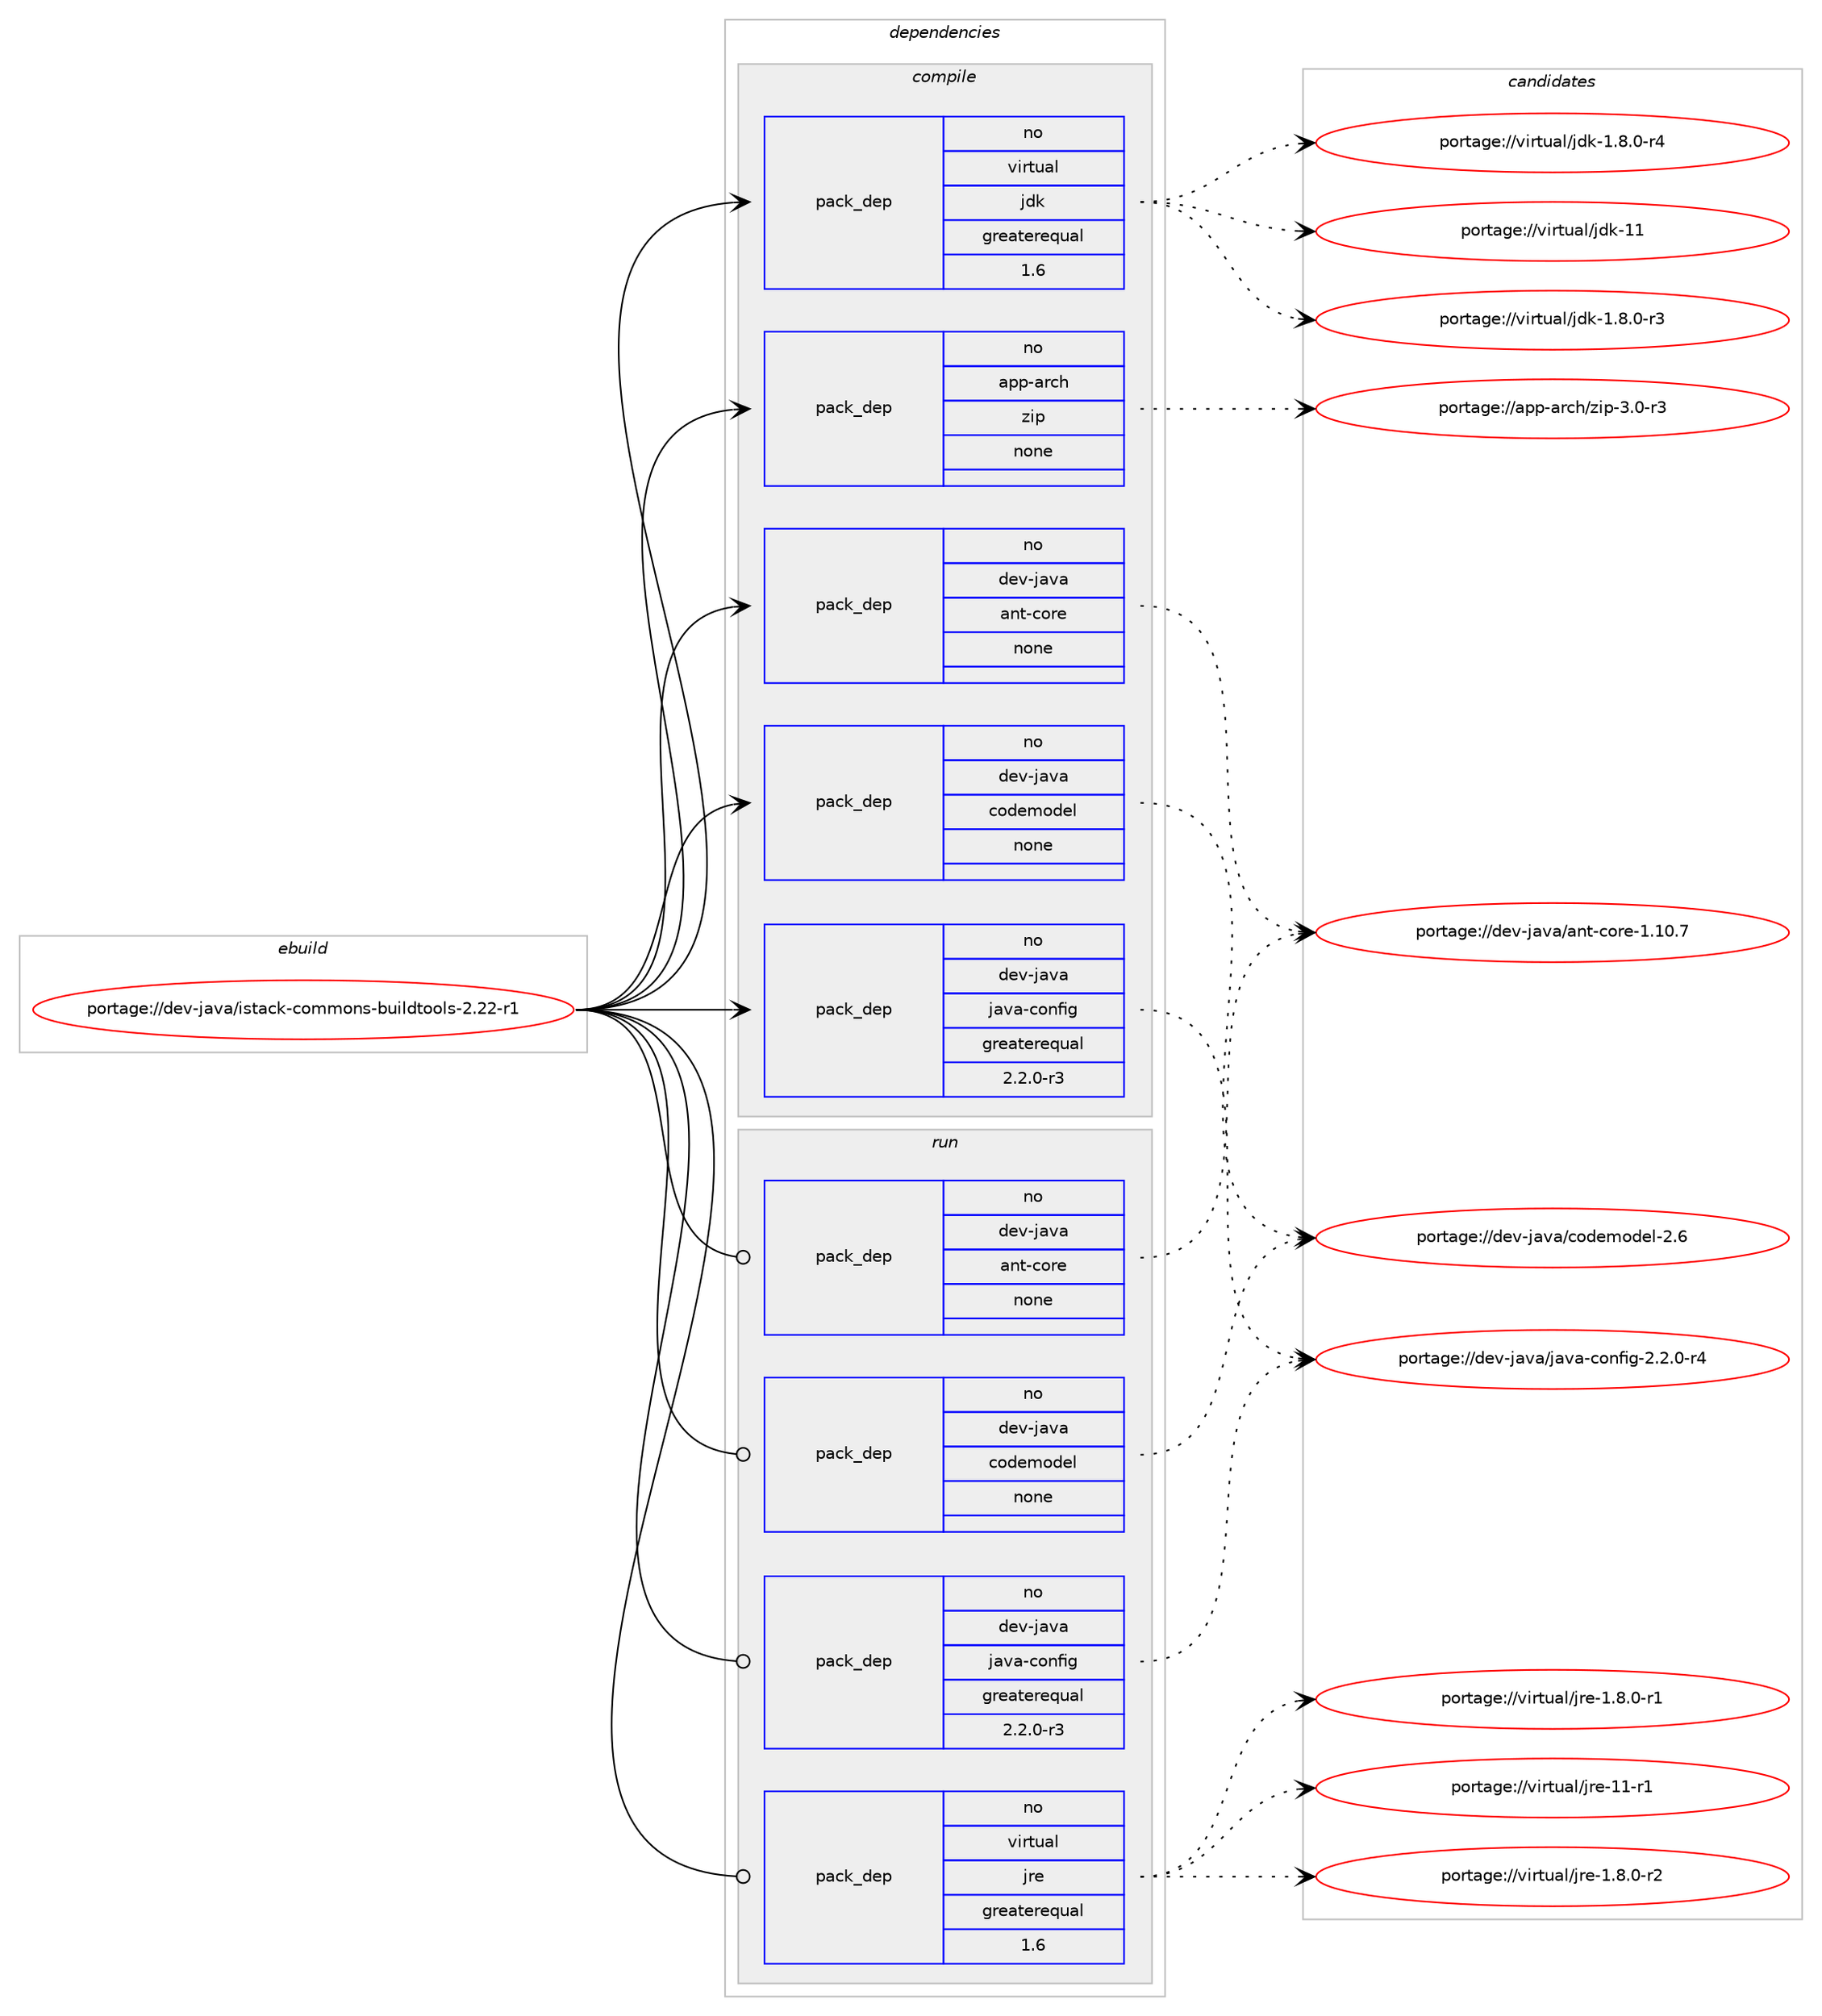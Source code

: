 digraph prolog {

# *************
# Graph options
# *************

newrank=true;
concentrate=true;
compound=true;
graph [rankdir=LR,fontname=Helvetica,fontsize=10,ranksep=1.5];#, ranksep=2.5, nodesep=0.2];
edge  [arrowhead=vee];
node  [fontname=Helvetica,fontsize=10];

# **********
# The ebuild
# **********

subgraph cluster_leftcol {
color=gray;
label=<<i>ebuild</i>>;
id [label="portage://dev-java/istack-commons-buildtools-2.22-r1", color=red, width=4, href="../dev-java/istack-commons-buildtools-2.22-r1.svg"];
}

# ****************
# The dependencies
# ****************

subgraph cluster_midcol {
color=gray;
label=<<i>dependencies</i>>;
subgraph cluster_compile {
fillcolor="#eeeeee";
style=filled;
label=<<i>compile</i>>;
subgraph pack395039 {
dependency530675 [label=<<TABLE BORDER="0" CELLBORDER="1" CELLSPACING="0" CELLPADDING="4" WIDTH="220"><TR><TD ROWSPAN="6" CELLPADDING="30">pack_dep</TD></TR><TR><TD WIDTH="110">no</TD></TR><TR><TD>app-arch</TD></TR><TR><TD>zip</TD></TR><TR><TD>none</TD></TR><TR><TD></TD></TR></TABLE>>, shape=none, color=blue];
}
id:e -> dependency530675:w [weight=20,style="solid",arrowhead="vee"];
subgraph pack395040 {
dependency530676 [label=<<TABLE BORDER="0" CELLBORDER="1" CELLSPACING="0" CELLPADDING="4" WIDTH="220"><TR><TD ROWSPAN="6" CELLPADDING="30">pack_dep</TD></TR><TR><TD WIDTH="110">no</TD></TR><TR><TD>dev-java</TD></TR><TR><TD>ant-core</TD></TR><TR><TD>none</TD></TR><TR><TD></TD></TR></TABLE>>, shape=none, color=blue];
}
id:e -> dependency530676:w [weight=20,style="solid",arrowhead="vee"];
subgraph pack395041 {
dependency530677 [label=<<TABLE BORDER="0" CELLBORDER="1" CELLSPACING="0" CELLPADDING="4" WIDTH="220"><TR><TD ROWSPAN="6" CELLPADDING="30">pack_dep</TD></TR><TR><TD WIDTH="110">no</TD></TR><TR><TD>dev-java</TD></TR><TR><TD>codemodel</TD></TR><TR><TD>none</TD></TR><TR><TD></TD></TR></TABLE>>, shape=none, color=blue];
}
id:e -> dependency530677:w [weight=20,style="solid",arrowhead="vee"];
subgraph pack395042 {
dependency530678 [label=<<TABLE BORDER="0" CELLBORDER="1" CELLSPACING="0" CELLPADDING="4" WIDTH="220"><TR><TD ROWSPAN="6" CELLPADDING="30">pack_dep</TD></TR><TR><TD WIDTH="110">no</TD></TR><TR><TD>dev-java</TD></TR><TR><TD>java-config</TD></TR><TR><TD>greaterequal</TD></TR><TR><TD>2.2.0-r3</TD></TR></TABLE>>, shape=none, color=blue];
}
id:e -> dependency530678:w [weight=20,style="solid",arrowhead="vee"];
subgraph pack395043 {
dependency530679 [label=<<TABLE BORDER="0" CELLBORDER="1" CELLSPACING="0" CELLPADDING="4" WIDTH="220"><TR><TD ROWSPAN="6" CELLPADDING="30">pack_dep</TD></TR><TR><TD WIDTH="110">no</TD></TR><TR><TD>virtual</TD></TR><TR><TD>jdk</TD></TR><TR><TD>greaterequal</TD></TR><TR><TD>1.6</TD></TR></TABLE>>, shape=none, color=blue];
}
id:e -> dependency530679:w [weight=20,style="solid",arrowhead="vee"];
}
subgraph cluster_compileandrun {
fillcolor="#eeeeee";
style=filled;
label=<<i>compile and run</i>>;
}
subgraph cluster_run {
fillcolor="#eeeeee";
style=filled;
label=<<i>run</i>>;
subgraph pack395044 {
dependency530680 [label=<<TABLE BORDER="0" CELLBORDER="1" CELLSPACING="0" CELLPADDING="4" WIDTH="220"><TR><TD ROWSPAN="6" CELLPADDING="30">pack_dep</TD></TR><TR><TD WIDTH="110">no</TD></TR><TR><TD>dev-java</TD></TR><TR><TD>ant-core</TD></TR><TR><TD>none</TD></TR><TR><TD></TD></TR></TABLE>>, shape=none, color=blue];
}
id:e -> dependency530680:w [weight=20,style="solid",arrowhead="odot"];
subgraph pack395045 {
dependency530681 [label=<<TABLE BORDER="0" CELLBORDER="1" CELLSPACING="0" CELLPADDING="4" WIDTH="220"><TR><TD ROWSPAN="6" CELLPADDING="30">pack_dep</TD></TR><TR><TD WIDTH="110">no</TD></TR><TR><TD>dev-java</TD></TR><TR><TD>codemodel</TD></TR><TR><TD>none</TD></TR><TR><TD></TD></TR></TABLE>>, shape=none, color=blue];
}
id:e -> dependency530681:w [weight=20,style="solid",arrowhead="odot"];
subgraph pack395046 {
dependency530682 [label=<<TABLE BORDER="0" CELLBORDER="1" CELLSPACING="0" CELLPADDING="4" WIDTH="220"><TR><TD ROWSPAN="6" CELLPADDING="30">pack_dep</TD></TR><TR><TD WIDTH="110">no</TD></TR><TR><TD>dev-java</TD></TR><TR><TD>java-config</TD></TR><TR><TD>greaterequal</TD></TR><TR><TD>2.2.0-r3</TD></TR></TABLE>>, shape=none, color=blue];
}
id:e -> dependency530682:w [weight=20,style="solid",arrowhead="odot"];
subgraph pack395047 {
dependency530683 [label=<<TABLE BORDER="0" CELLBORDER="1" CELLSPACING="0" CELLPADDING="4" WIDTH="220"><TR><TD ROWSPAN="6" CELLPADDING="30">pack_dep</TD></TR><TR><TD WIDTH="110">no</TD></TR><TR><TD>virtual</TD></TR><TR><TD>jre</TD></TR><TR><TD>greaterequal</TD></TR><TR><TD>1.6</TD></TR></TABLE>>, shape=none, color=blue];
}
id:e -> dependency530683:w [weight=20,style="solid",arrowhead="odot"];
}
}

# **************
# The candidates
# **************

subgraph cluster_choices {
rank=same;
color=gray;
label=<<i>candidates</i>>;

subgraph choice395039 {
color=black;
nodesep=1;
choice9711211245971149910447122105112455146484511451 [label="portage://app-arch/zip-3.0-r3", color=red, width=4,href="../app-arch/zip-3.0-r3.svg"];
dependency530675:e -> choice9711211245971149910447122105112455146484511451:w [style=dotted,weight="100"];
}
subgraph choice395040 {
color=black;
nodesep=1;
choice1001011184510697118974797110116459911111410145494649484655 [label="portage://dev-java/ant-core-1.10.7", color=red, width=4,href="../dev-java/ant-core-1.10.7.svg"];
dependency530676:e -> choice1001011184510697118974797110116459911111410145494649484655:w [style=dotted,weight="100"];
}
subgraph choice395041 {
color=black;
nodesep=1;
choice100101118451069711897479911110010110911110010110845504654 [label="portage://dev-java/codemodel-2.6", color=red, width=4,href="../dev-java/codemodel-2.6.svg"];
dependency530677:e -> choice100101118451069711897479911110010110911110010110845504654:w [style=dotted,weight="100"];
}
subgraph choice395042 {
color=black;
nodesep=1;
choice10010111845106971189747106971189745991111101021051034550465046484511452 [label="portage://dev-java/java-config-2.2.0-r4", color=red, width=4,href="../dev-java/java-config-2.2.0-r4.svg"];
dependency530678:e -> choice10010111845106971189747106971189745991111101021051034550465046484511452:w [style=dotted,weight="100"];
}
subgraph choice395043 {
color=black;
nodesep=1;
choice1181051141161179710847106100107454949 [label="portage://virtual/jdk-11", color=red, width=4,href="../virtual/jdk-11.svg"];
choice11810511411611797108471061001074549465646484511452 [label="portage://virtual/jdk-1.8.0-r4", color=red, width=4,href="../virtual/jdk-1.8.0-r4.svg"];
choice11810511411611797108471061001074549465646484511451 [label="portage://virtual/jdk-1.8.0-r3", color=red, width=4,href="../virtual/jdk-1.8.0-r3.svg"];
dependency530679:e -> choice1181051141161179710847106100107454949:w [style=dotted,weight="100"];
dependency530679:e -> choice11810511411611797108471061001074549465646484511452:w [style=dotted,weight="100"];
dependency530679:e -> choice11810511411611797108471061001074549465646484511451:w [style=dotted,weight="100"];
}
subgraph choice395044 {
color=black;
nodesep=1;
choice1001011184510697118974797110116459911111410145494649484655 [label="portage://dev-java/ant-core-1.10.7", color=red, width=4,href="../dev-java/ant-core-1.10.7.svg"];
dependency530680:e -> choice1001011184510697118974797110116459911111410145494649484655:w [style=dotted,weight="100"];
}
subgraph choice395045 {
color=black;
nodesep=1;
choice100101118451069711897479911110010110911110010110845504654 [label="portage://dev-java/codemodel-2.6", color=red, width=4,href="../dev-java/codemodel-2.6.svg"];
dependency530681:e -> choice100101118451069711897479911110010110911110010110845504654:w [style=dotted,weight="100"];
}
subgraph choice395046 {
color=black;
nodesep=1;
choice10010111845106971189747106971189745991111101021051034550465046484511452 [label="portage://dev-java/java-config-2.2.0-r4", color=red, width=4,href="../dev-java/java-config-2.2.0-r4.svg"];
dependency530682:e -> choice10010111845106971189747106971189745991111101021051034550465046484511452:w [style=dotted,weight="100"];
}
subgraph choice395047 {
color=black;
nodesep=1;
choice11810511411611797108471061141014549494511449 [label="portage://virtual/jre-11-r1", color=red, width=4,href="../virtual/jre-11-r1.svg"];
choice11810511411611797108471061141014549465646484511450 [label="portage://virtual/jre-1.8.0-r2", color=red, width=4,href="../virtual/jre-1.8.0-r2.svg"];
choice11810511411611797108471061141014549465646484511449 [label="portage://virtual/jre-1.8.0-r1", color=red, width=4,href="../virtual/jre-1.8.0-r1.svg"];
dependency530683:e -> choice11810511411611797108471061141014549494511449:w [style=dotted,weight="100"];
dependency530683:e -> choice11810511411611797108471061141014549465646484511450:w [style=dotted,weight="100"];
dependency530683:e -> choice11810511411611797108471061141014549465646484511449:w [style=dotted,weight="100"];
}
}

}
